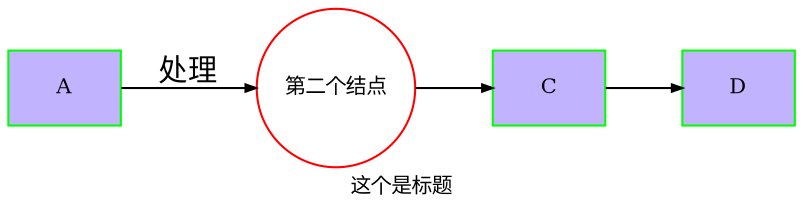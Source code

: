 digraph test_attr_02 {
	label = "这个是标题";
	fontsize = 10;
	rankdir = LR;

	node [ shape = box, color = green,
		style = filled,
		fillcolor = "0.7 0.3 1.0",
		fontsize = 10 ];

	// 设置所有结连箭头的大小
	edge [arrowsize = 0.5];

	A -> B[label="处理"]; // 设置连线的标题
	B -> C -> D;

	B [ shape = circle, color = red, style = solid, 
		label = "第二个结点"];
}
